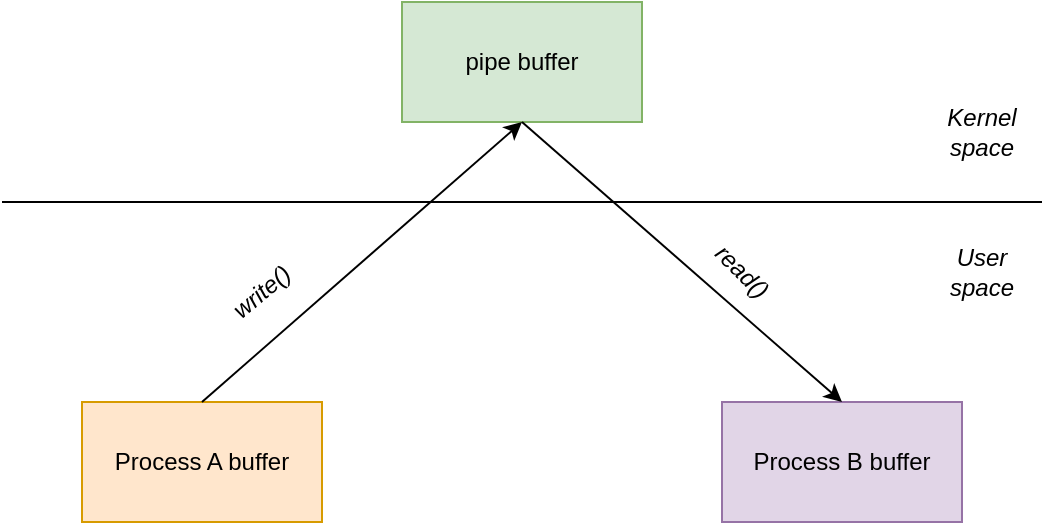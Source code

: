 <mxfile version="27.0.6">
  <diagram name="Page-1" id="W1TCwagpqR8f09Ie4Hja">
    <mxGraphModel dx="1426" dy="790" grid="1" gridSize="10" guides="1" tooltips="1" connect="1" arrows="1" fold="1" page="1" pageScale="1" pageWidth="850" pageHeight="1100" math="0" shadow="0">
      <root>
        <mxCell id="0" />
        <mxCell id="1" parent="0" />
        <mxCell id="ka5TXKdP_WDmOx5hF419-1" value="pipe buffer" style="rounded=0;whiteSpace=wrap;html=1;fillColor=#d5e8d4;strokeColor=#82b366;" vertex="1" parent="1">
          <mxGeometry x="360" y="220" width="120" height="60" as="geometry" />
        </mxCell>
        <mxCell id="ka5TXKdP_WDmOx5hF419-2" value="" style="endArrow=none;html=1;rounded=0;" edge="1" parent="1">
          <mxGeometry width="50" height="50" relative="1" as="geometry">
            <mxPoint x="160" y="320" as="sourcePoint" />
            <mxPoint x="680" y="320" as="targetPoint" />
          </mxGeometry>
        </mxCell>
        <mxCell id="ka5TXKdP_WDmOx5hF419-3" value="Process A buffer" style="rounded=0;whiteSpace=wrap;html=1;fillColor=#ffe6cc;strokeColor=#d79b00;" vertex="1" parent="1">
          <mxGeometry x="200" y="420" width="120" height="60" as="geometry" />
        </mxCell>
        <mxCell id="ka5TXKdP_WDmOx5hF419-4" value="Process B buffer" style="rounded=0;whiteSpace=wrap;html=1;fillColor=#e1d5e7;strokeColor=#9673a6;" vertex="1" parent="1">
          <mxGeometry x="520" y="420" width="120" height="60" as="geometry" />
        </mxCell>
        <mxCell id="ka5TXKdP_WDmOx5hF419-5" value="" style="endArrow=classic;html=1;rounded=0;exitX=0.5;exitY=0;exitDx=0;exitDy=0;entryX=0.5;entryY=1;entryDx=0;entryDy=0;" edge="1" parent="1" source="ka5TXKdP_WDmOx5hF419-3" target="ka5TXKdP_WDmOx5hF419-1">
          <mxGeometry width="50" height="50" relative="1" as="geometry">
            <mxPoint x="400" y="440" as="sourcePoint" />
            <mxPoint x="450" y="390" as="targetPoint" />
          </mxGeometry>
        </mxCell>
        <mxCell id="ka5TXKdP_WDmOx5hF419-6" value="" style="endArrow=classic;html=1;rounded=0;exitX=0.5;exitY=1;exitDx=0;exitDy=0;entryX=0.5;entryY=0;entryDx=0;entryDy=0;" edge="1" parent="1" source="ka5TXKdP_WDmOx5hF419-1" target="ka5TXKdP_WDmOx5hF419-4">
          <mxGeometry width="50" height="50" relative="1" as="geometry">
            <mxPoint x="400" y="440" as="sourcePoint" />
            <mxPoint x="450" y="390" as="targetPoint" />
          </mxGeometry>
        </mxCell>
        <mxCell id="ka5TXKdP_WDmOx5hF419-7" value="&lt;i&gt;Kernel space&lt;/i&gt;" style="text;html=1;align=center;verticalAlign=middle;whiteSpace=wrap;rounded=0;" vertex="1" parent="1">
          <mxGeometry x="620" y="270" width="60" height="30" as="geometry" />
        </mxCell>
        <mxCell id="ka5TXKdP_WDmOx5hF419-8" value="&lt;i&gt;User space&lt;/i&gt;" style="text;html=1;align=center;verticalAlign=middle;whiteSpace=wrap;rounded=0;" vertex="1" parent="1">
          <mxGeometry x="620" y="340" width="60" height="30" as="geometry" />
        </mxCell>
        <mxCell id="ka5TXKdP_WDmOx5hF419-9" value="&lt;i&gt;write()&lt;/i&gt;" style="text;html=1;align=center;verticalAlign=middle;whiteSpace=wrap;rounded=0;rotation=-40;" vertex="1" parent="1">
          <mxGeometry x="260" y="350" width="60" height="30" as="geometry" />
        </mxCell>
        <mxCell id="ka5TXKdP_WDmOx5hF419-10" value="&lt;i&gt;read()&lt;/i&gt;" style="text;html=1;align=center;verticalAlign=middle;whiteSpace=wrap;rounded=0;rotation=45;" vertex="1" parent="1">
          <mxGeometry x="500.003" y="340.004" width="60" height="30" as="geometry" />
        </mxCell>
      </root>
    </mxGraphModel>
  </diagram>
</mxfile>
